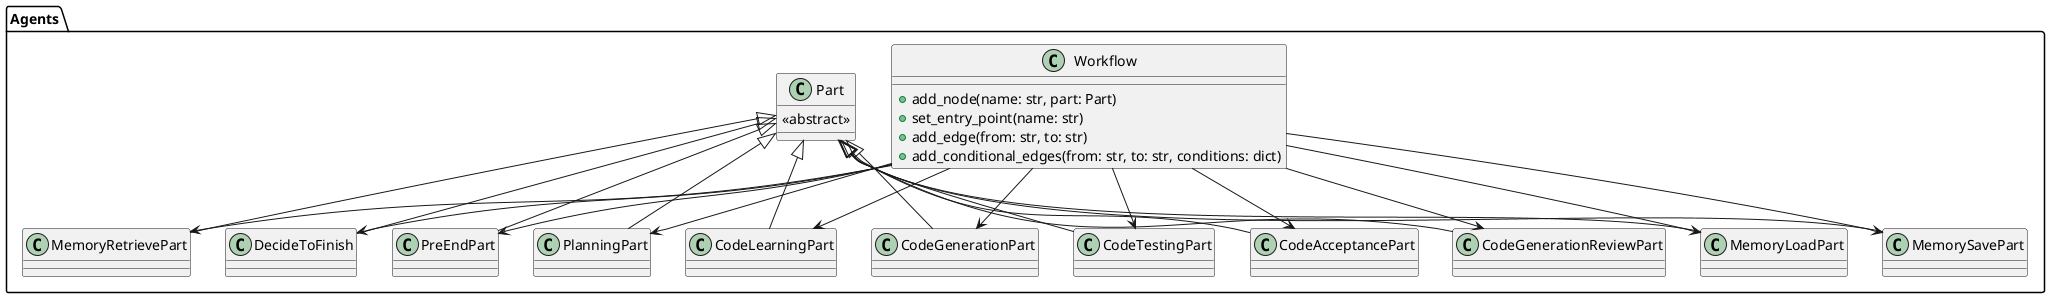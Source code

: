 @startuml

package "Agents" {
    class Workflow {
        +add_node(name: str, part: Part)
        +set_entry_point(name: str)
        +add_edge(from: str, to: str)
        +add_conditional_edges(from: str, to: str, conditions: dict)
    }

    class Part {
        <<abstract>>
    }

    class PlanningPart extends Part
    class CodeLearningPart extends Part
    class CodeGenerationPart extends Part
    class CodeTestingPart extends Part
    class CodeAcceptancePart extends Part
    class CodeGenerationReviewPart extends Part
    class MemoryLoadPart extends Part
    class MemorySavePart extends Part
    class MemoryRetrievePart extends Part
    class DecideToFinish extends Part
    class PreEndPart extends Part

    Workflow --> PlanningPart
    Workflow --> CodeLearningPart
    Workflow --> CodeGenerationPart
    Workflow --> CodeTestingPart
    Workflow --> CodeAcceptancePart
    Workflow --> CodeGenerationReviewPart
    Workflow --> MemoryLoadPart
    Workflow --> MemorySavePart
    Workflow --> MemoryRetrievePart
    Workflow --> DecideToFinish
    Workflow --> PreEndPart
}

@enduml